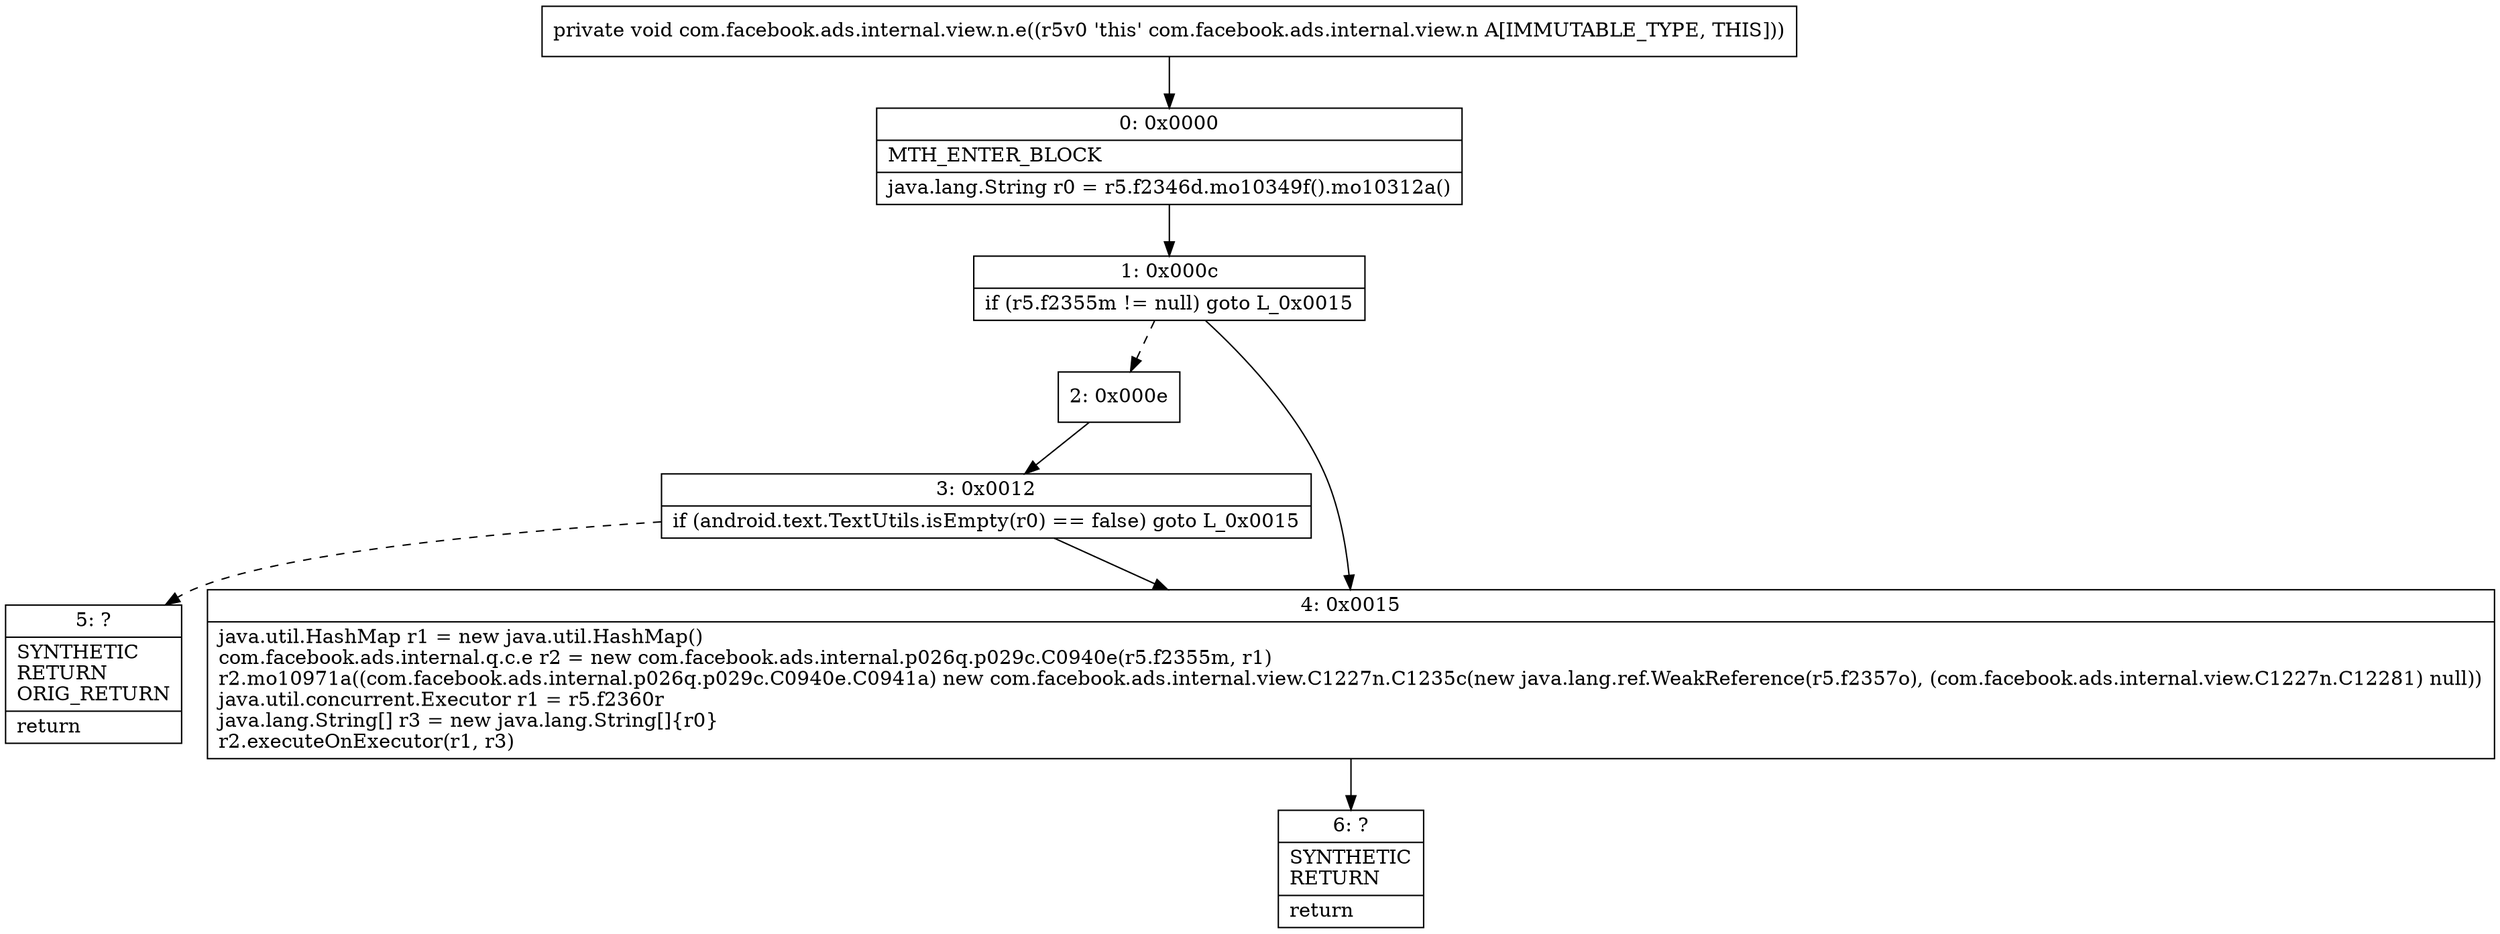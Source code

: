 digraph "CFG forcom.facebook.ads.internal.view.n.e()V" {
Node_0 [shape=record,label="{0\:\ 0x0000|MTH_ENTER_BLOCK\l|java.lang.String r0 = r5.f2346d.mo10349f().mo10312a()\l}"];
Node_1 [shape=record,label="{1\:\ 0x000c|if (r5.f2355m != null) goto L_0x0015\l}"];
Node_2 [shape=record,label="{2\:\ 0x000e}"];
Node_3 [shape=record,label="{3\:\ 0x0012|if (android.text.TextUtils.isEmpty(r0) == false) goto L_0x0015\l}"];
Node_4 [shape=record,label="{4\:\ 0x0015|java.util.HashMap r1 = new java.util.HashMap()\lcom.facebook.ads.internal.q.c.e r2 = new com.facebook.ads.internal.p026q.p029c.C0940e(r5.f2355m, r1)\lr2.mo10971a((com.facebook.ads.internal.p026q.p029c.C0940e.C0941a) new com.facebook.ads.internal.view.C1227n.C1235c(new java.lang.ref.WeakReference(r5.f2357o), (com.facebook.ads.internal.view.C1227n.C12281) null))\ljava.util.concurrent.Executor r1 = r5.f2360r\ljava.lang.String[] r3 = new java.lang.String[]\{r0\}\lr2.executeOnExecutor(r1, r3)\l}"];
Node_5 [shape=record,label="{5\:\ ?|SYNTHETIC\lRETURN\lORIG_RETURN\l|return\l}"];
Node_6 [shape=record,label="{6\:\ ?|SYNTHETIC\lRETURN\l|return\l}"];
MethodNode[shape=record,label="{private void com.facebook.ads.internal.view.n.e((r5v0 'this' com.facebook.ads.internal.view.n A[IMMUTABLE_TYPE, THIS])) }"];
MethodNode -> Node_0;
Node_0 -> Node_1;
Node_1 -> Node_2[style=dashed];
Node_1 -> Node_4;
Node_2 -> Node_3;
Node_3 -> Node_4;
Node_3 -> Node_5[style=dashed];
Node_4 -> Node_6;
}

